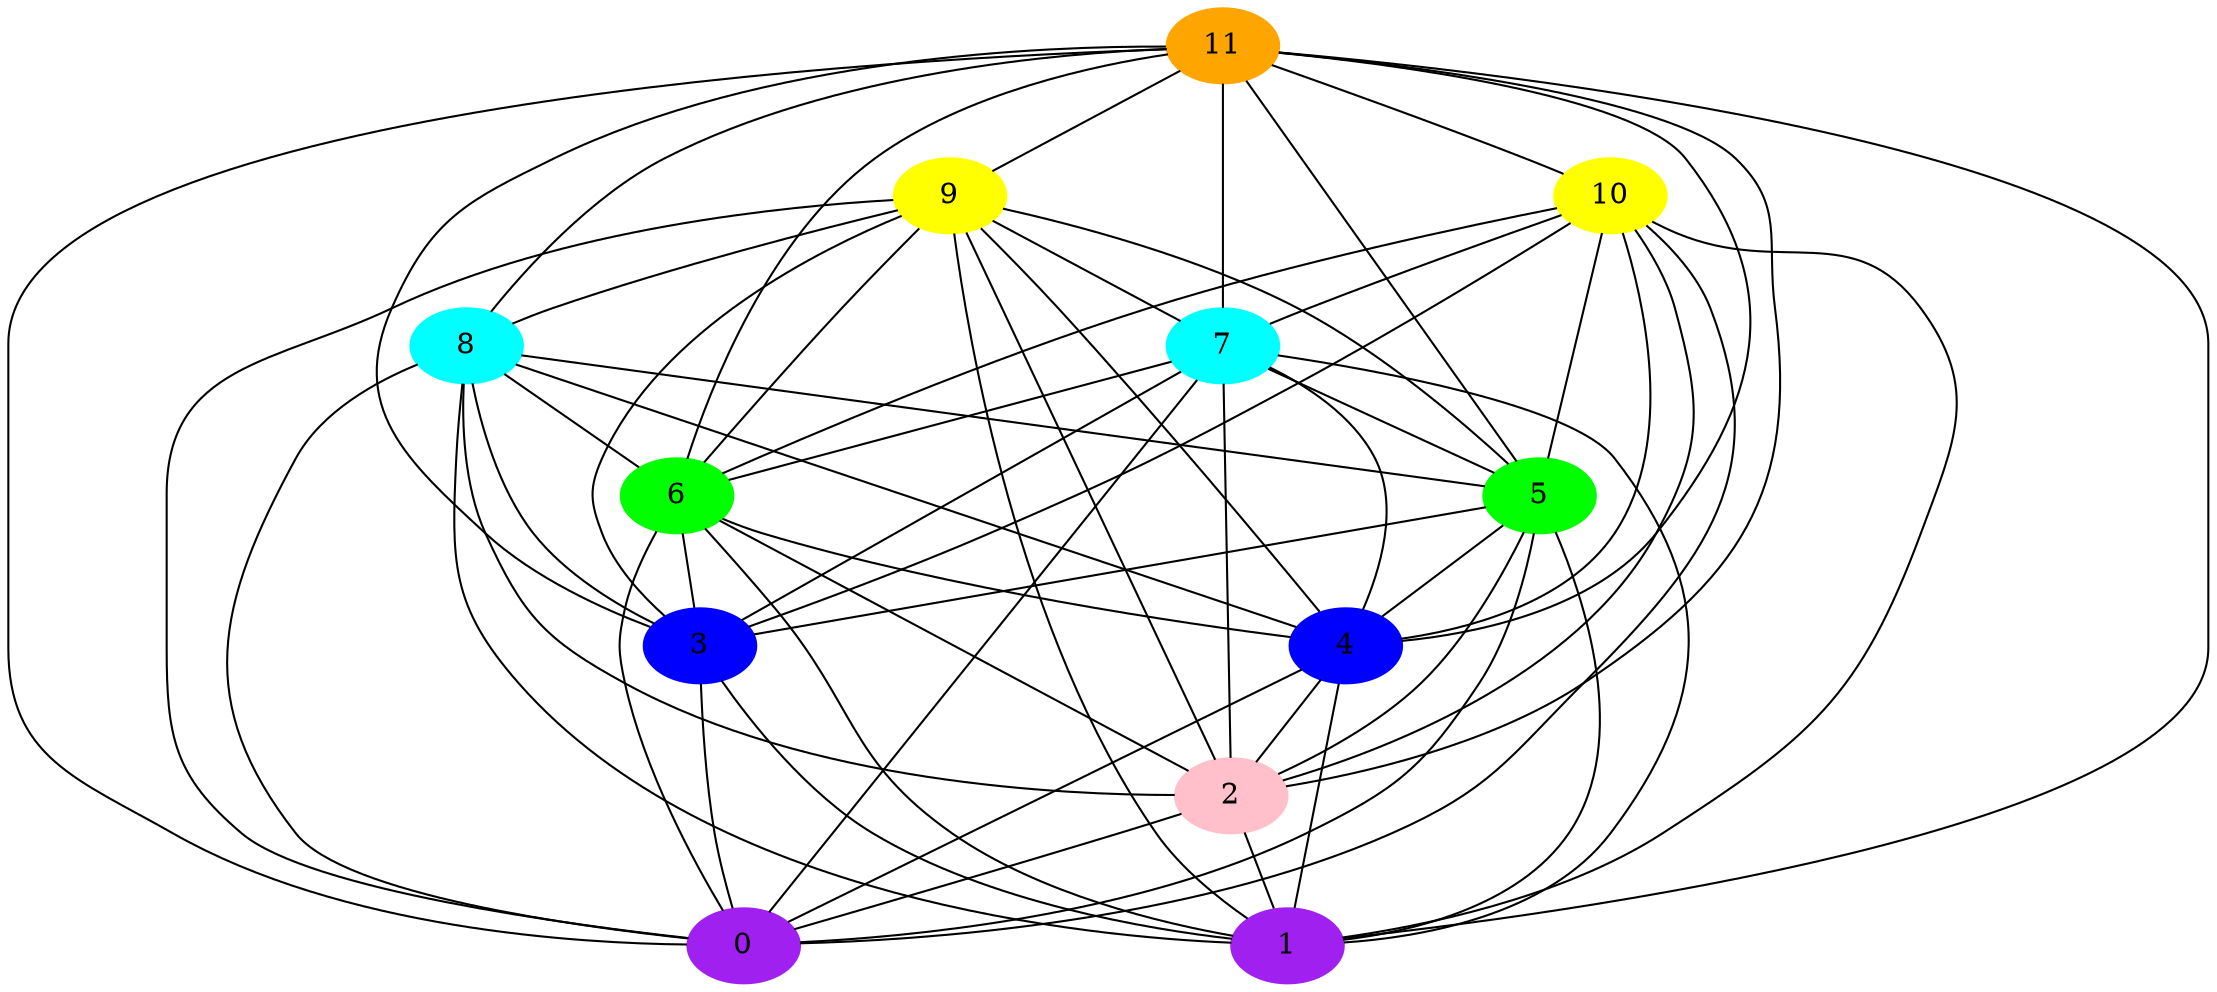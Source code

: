 Graph {
	0 [style="filled"; color="purple"];
	1 [style="filled"; color="purple"];
	2 [style="filled"; color="pink"];
	3 [style="filled"; color="blue"];
	4 [style="filled"; color="blue"];
	5 [style="filled"; color="green"];
	6 [style="filled"; color="green"];
	7 [style="filled"; color="cyan"];
	8 [style="filled"; color="cyan"];
	9 [style="filled"; color="yellow"];
	10 [style="filled"; color="yellow"];
	11 [style="filled"; color="orange"];
	2 -- 0;
	2 -- 1;
	3 -- 0;
	3 -- 1;
	4 -- 0;
	4 -- 1;
	4 -- 2;
	5 -- 0;
	5 -- 1;
	5 -- 2;
	5 -- 3;
	5 -- 4;
	6 -- 0;
	6 -- 1;
	6 -- 2;
	6 -- 3;
	6 -- 4;
	7 -- 0;
	7 -- 1;
	7 -- 2;
	7 -- 3;
	7 -- 4;
	7 -- 5;
	7 -- 6;
	8 -- 0;
	8 -- 1;
	8 -- 2;
	8 -- 3;
	8 -- 4;
	8 -- 5;
	8 -- 6;
	9 -- 0;
	9 -- 1;
	9 -- 2;
	9 -- 3;
	9 -- 4;
	9 -- 5;
	9 -- 6;
	9 -- 7;
	9 -- 8;
	10 -- 0;
	10 -- 1;
	10 -- 2;
	10 -- 3;
	10 -- 4;
	10 -- 5;
	10 -- 6;
	10 -- 7;
	11 -- 0;
	11 -- 1;
	11 -- 2;
	11 -- 3;
	11 -- 4;
	11 -- 5;
	11 -- 6;
	11 -- 7;
	11 -- 8;
	11 -- 9;
	11 -- 10;
}

